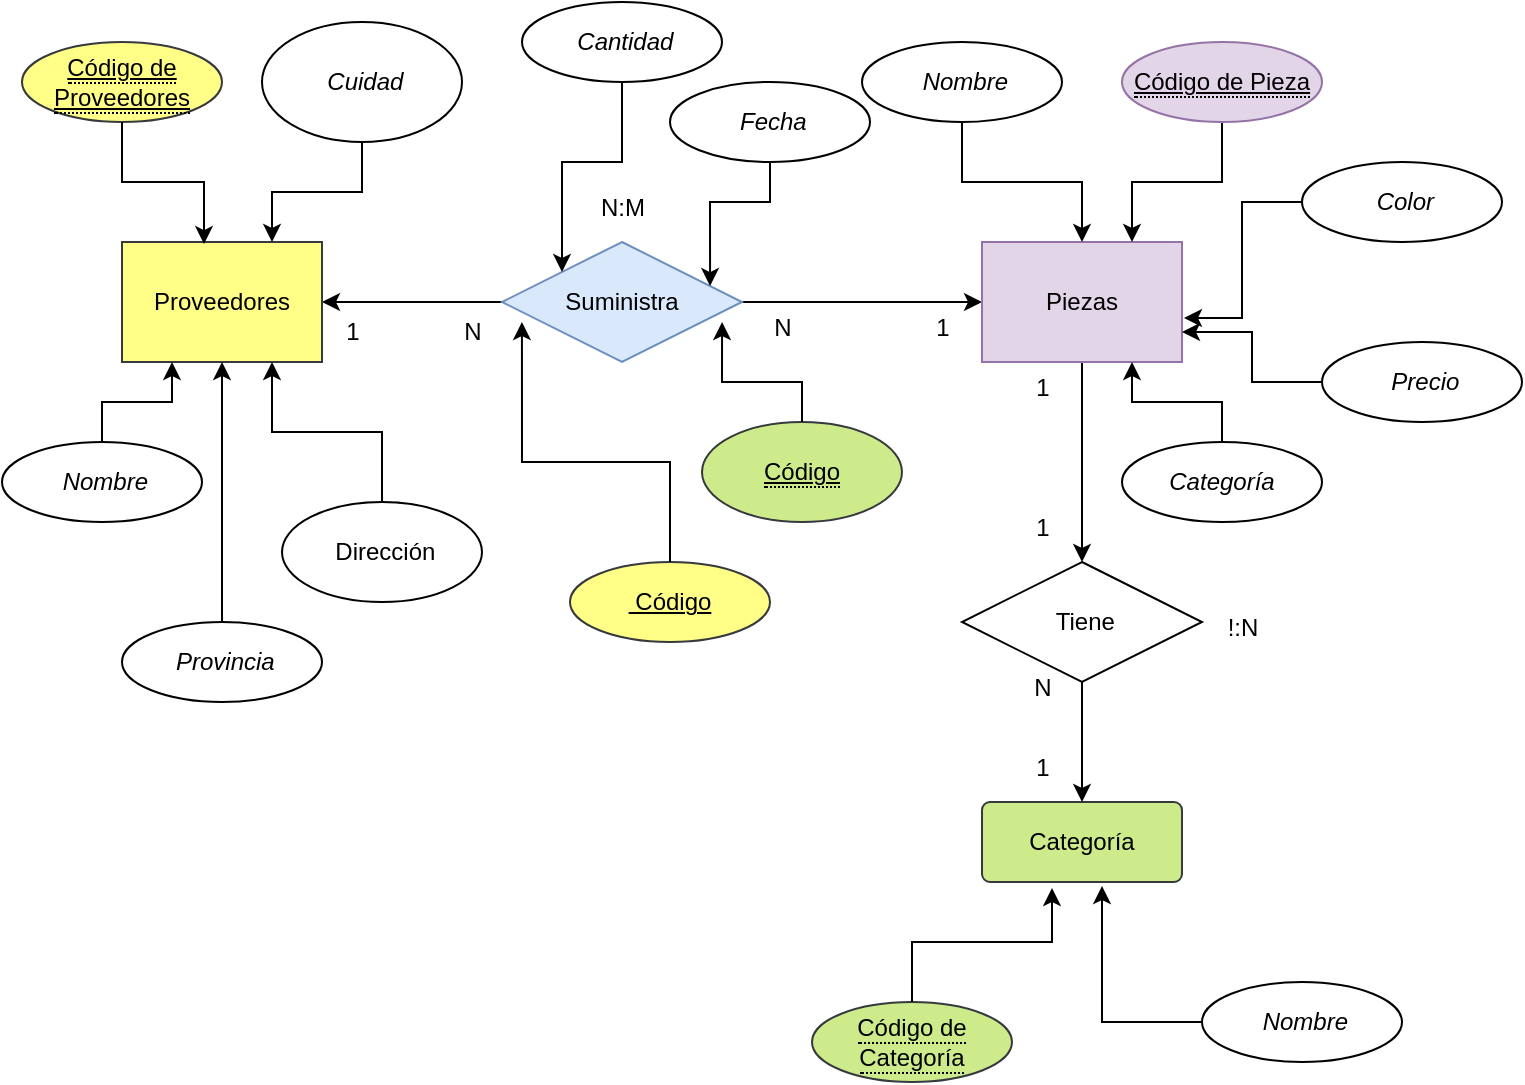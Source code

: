 <mxfile version="22.1.11" type="github">
  <diagram name="Página-1" id="-eLApka-o36wwXWw7jOx">
    <mxGraphModel dx="794" dy="564" grid="1" gridSize="10" guides="1" tooltips="1" connect="1" arrows="1" fold="1" page="1" pageScale="1" pageWidth="827" pageHeight="1169" math="0" shadow="0">
      <root>
        <mxCell id="0" />
        <mxCell id="1" parent="0" />
        <mxCell id="SS2V2fwyjj8lu55qieuH-25" style="edgeStyle=orthogonalEdgeStyle;rounded=0;orthogonalLoop=1;jettySize=auto;html=1;entryX=0;entryY=0.5;entryDx=0;entryDy=0;" edge="1" parent="1" source="SS2V2fwyjj8lu55qieuH-2" target="SS2V2fwyjj8lu55qieuH-7">
          <mxGeometry relative="1" as="geometry" />
        </mxCell>
        <mxCell id="SS2V2fwyjj8lu55qieuH-26" value="" style="edgeStyle=orthogonalEdgeStyle;rounded=0;orthogonalLoop=1;jettySize=auto;html=1;" edge="1" parent="1" source="SS2V2fwyjj8lu55qieuH-2" target="SS2V2fwyjj8lu55qieuH-6">
          <mxGeometry relative="1" as="geometry" />
        </mxCell>
        <mxCell id="SS2V2fwyjj8lu55qieuH-2" value="Suministra" style="shape=rhombus;perimeter=rhombusPerimeter;whiteSpace=wrap;html=1;align=center;fillColor=#dae8fc;strokeColor=#6c8ebf;" vertex="1" parent="1">
          <mxGeometry x="280" y="140" width="120" height="60" as="geometry" />
        </mxCell>
        <mxCell id="SS2V2fwyjj8lu55qieuH-4" value="&lt;i&gt;&amp;nbsp;Nombre&lt;/i&gt;" style="ellipse;whiteSpace=wrap;html=1;align=center;" vertex="1" parent="1">
          <mxGeometry x="630" y="510" width="100" height="40" as="geometry" />
        </mxCell>
        <mxCell id="SS2V2fwyjj8lu55qieuH-5" value="&lt;span style=&quot;border-bottom: 1px dotted&quot;&gt;Código de Categoría&lt;/span&gt;" style="ellipse;whiteSpace=wrap;html=1;align=center;fillColor=#cdeb8b;strokeColor=#36393d;" vertex="1" parent="1">
          <mxGeometry x="435" y="520" width="100" height="40" as="geometry" />
        </mxCell>
        <mxCell id="SS2V2fwyjj8lu55qieuH-6" value="Proveedores" style="whiteSpace=wrap;html=1;align=center;fillColor=#ffff88;strokeColor=#36393d;" vertex="1" parent="1">
          <mxGeometry x="90" y="140" width="100" height="60" as="geometry" />
        </mxCell>
        <mxCell id="SS2V2fwyjj8lu55qieuH-91" style="edgeStyle=orthogonalEdgeStyle;rounded=0;orthogonalLoop=1;jettySize=auto;html=1;entryX=0.5;entryY=0;entryDx=0;entryDy=0;" edge="1" parent="1" source="SS2V2fwyjj8lu55qieuH-7" target="SS2V2fwyjj8lu55qieuH-88">
          <mxGeometry relative="1" as="geometry" />
        </mxCell>
        <mxCell id="SS2V2fwyjj8lu55qieuH-7" value="Piezas" style="whiteSpace=wrap;html=1;align=center;fillColor=#e1d5e7;strokeColor=#9673a6;" vertex="1" parent="1">
          <mxGeometry x="520" y="140" width="100" height="60" as="geometry" />
        </mxCell>
        <mxCell id="SS2V2fwyjj8lu55qieuH-8" value="Categoría" style="rounded=1;arcSize=10;whiteSpace=wrap;html=1;align=center;fillColor=#cdeb8b;strokeColor=#36393d;" vertex="1" parent="1">
          <mxGeometry x="520" y="420" width="100" height="40" as="geometry" />
        </mxCell>
        <mxCell id="SS2V2fwyjj8lu55qieuH-28" style="edgeStyle=orthogonalEdgeStyle;rounded=0;orthogonalLoop=1;jettySize=auto;html=1;entryX=0.75;entryY=0;entryDx=0;entryDy=0;" edge="1" parent="1" source="SS2V2fwyjj8lu55qieuH-9" target="SS2V2fwyjj8lu55qieuH-7">
          <mxGeometry relative="1" as="geometry" />
        </mxCell>
        <mxCell id="SS2V2fwyjj8lu55qieuH-9" value="&lt;span style=&quot;border-bottom: 1px dotted&quot;&gt;&lt;u&gt;Código de Pieza&lt;/u&gt;&lt;/span&gt;" style="ellipse;whiteSpace=wrap;html=1;align=center;fillColor=#e1d5e7;strokeColor=#9673a6;" vertex="1" parent="1">
          <mxGeometry x="590" y="40" width="100" height="40" as="geometry" />
        </mxCell>
        <mxCell id="SS2V2fwyjj8lu55qieuH-27" style="edgeStyle=orthogonalEdgeStyle;rounded=0;orthogonalLoop=1;jettySize=auto;html=1;" edge="1" parent="1" source="SS2V2fwyjj8lu55qieuH-10" target="SS2V2fwyjj8lu55qieuH-7">
          <mxGeometry relative="1" as="geometry" />
        </mxCell>
        <mxCell id="SS2V2fwyjj8lu55qieuH-10" value="&lt;i&gt;&amp;nbsp;Nombre&lt;/i&gt;" style="ellipse;whiteSpace=wrap;html=1;align=center;" vertex="1" parent="1">
          <mxGeometry x="460" y="40" width="100" height="40" as="geometry" />
        </mxCell>
        <mxCell id="SS2V2fwyjj8lu55qieuH-52" style="edgeStyle=orthogonalEdgeStyle;rounded=0;orthogonalLoop=1;jettySize=auto;html=1;entryX=0.25;entryY=1;entryDx=0;entryDy=0;" edge="1" parent="1" source="SS2V2fwyjj8lu55qieuH-11" target="SS2V2fwyjj8lu55qieuH-6">
          <mxGeometry relative="1" as="geometry" />
        </mxCell>
        <mxCell id="SS2V2fwyjj8lu55qieuH-11" value="&amp;nbsp;&lt;i&gt;Nombre&lt;/i&gt;" style="ellipse;whiteSpace=wrap;html=1;align=center;" vertex="1" parent="1">
          <mxGeometry x="30" y="240" width="100" height="40" as="geometry" />
        </mxCell>
        <mxCell id="SS2V2fwyjj8lu55qieuH-45" style="edgeStyle=orthogonalEdgeStyle;rounded=0;orthogonalLoop=1;jettySize=auto;html=1;entryX=0.5;entryY=1;entryDx=0;entryDy=0;" edge="1" parent="1" source="SS2V2fwyjj8lu55qieuH-12" target="SS2V2fwyjj8lu55qieuH-6">
          <mxGeometry relative="1" as="geometry" />
        </mxCell>
        <mxCell id="SS2V2fwyjj8lu55qieuH-12" value="&lt;i&gt;&amp;nbsp;Provincia&lt;/i&gt;" style="ellipse;whiteSpace=wrap;html=1;align=center;" vertex="1" parent="1">
          <mxGeometry x="90" y="330" width="100" height="40" as="geometry" />
        </mxCell>
        <mxCell id="SS2V2fwyjj8lu55qieuH-13" value="&lt;span style=&quot;border-bottom: 1px dotted&quot;&gt;&lt;u&gt;Código de Proveedores&lt;/u&gt;&lt;/span&gt;" style="ellipse;whiteSpace=wrap;html=1;align=center;fillColor=#ffff88;strokeColor=#36393d;" vertex="1" parent="1">
          <mxGeometry x="40" y="40" width="100" height="40" as="geometry" />
        </mxCell>
        <mxCell id="SS2V2fwyjj8lu55qieuH-53" style="edgeStyle=orthogonalEdgeStyle;rounded=0;orthogonalLoop=1;jettySize=auto;html=1;entryX=0.75;entryY=0;entryDx=0;entryDy=0;" edge="1" parent="1" source="SS2V2fwyjj8lu55qieuH-14" target="SS2V2fwyjj8lu55qieuH-6">
          <mxGeometry relative="1" as="geometry" />
        </mxCell>
        <mxCell id="SS2V2fwyjj8lu55qieuH-14" value="&lt;i&gt;&amp;nbsp;Cuidad&lt;/i&gt;" style="ellipse;whiteSpace=wrap;html=1;align=center;" vertex="1" parent="1">
          <mxGeometry x="160" y="30" width="100" height="60" as="geometry" />
        </mxCell>
        <mxCell id="SS2V2fwyjj8lu55qieuH-15" value="&lt;i&gt;&amp;nbsp;Color&lt;/i&gt;" style="ellipse;whiteSpace=wrap;html=1;align=center;" vertex="1" parent="1">
          <mxGeometry x="680" y="100" width="100" height="40" as="geometry" />
        </mxCell>
        <mxCell id="SS2V2fwyjj8lu55qieuH-16" value="&lt;i&gt;&amp;nbsp;Fecha&lt;/i&gt;" style="ellipse;whiteSpace=wrap;html=1;align=center;" vertex="1" parent="1">
          <mxGeometry x="364" y="60" width="100" height="40" as="geometry" />
        </mxCell>
        <mxCell id="SS2V2fwyjj8lu55qieuH-31" style="edgeStyle=orthogonalEdgeStyle;rounded=0;orthogonalLoop=1;jettySize=auto;html=1;entryX=0.75;entryY=1;entryDx=0;entryDy=0;" edge="1" parent="1" source="SS2V2fwyjj8lu55qieuH-17" target="SS2V2fwyjj8lu55qieuH-7">
          <mxGeometry relative="1" as="geometry" />
        </mxCell>
        <mxCell id="SS2V2fwyjj8lu55qieuH-17" value="&lt;i&gt;Categoría&lt;/i&gt;" style="ellipse;whiteSpace=wrap;html=1;align=center;" vertex="1" parent="1">
          <mxGeometry x="590" y="240" width="100" height="40" as="geometry" />
        </mxCell>
        <mxCell id="SS2V2fwyjj8lu55qieuH-50" style="edgeStyle=orthogonalEdgeStyle;rounded=0;orthogonalLoop=1;jettySize=auto;html=1;entryX=0.75;entryY=1;entryDx=0;entryDy=0;" edge="1" parent="1" source="SS2V2fwyjj8lu55qieuH-19" target="SS2V2fwyjj8lu55qieuH-6">
          <mxGeometry relative="1" as="geometry" />
        </mxCell>
        <mxCell id="SS2V2fwyjj8lu55qieuH-19" value="&amp;nbsp;Dirección" style="ellipse;whiteSpace=wrap;html=1;align=center;" vertex="1" parent="1">
          <mxGeometry x="170" y="270" width="100" height="50" as="geometry" />
        </mxCell>
        <mxCell id="SS2V2fwyjj8lu55qieuH-74" style="edgeStyle=orthogonalEdgeStyle;rounded=0;orthogonalLoop=1;jettySize=auto;html=1;entryX=0;entryY=0;entryDx=0;entryDy=0;" edge="1" parent="1" source="SS2V2fwyjj8lu55qieuH-20" target="SS2V2fwyjj8lu55qieuH-2">
          <mxGeometry relative="1" as="geometry" />
        </mxCell>
        <mxCell id="SS2V2fwyjj8lu55qieuH-20" value="&lt;i&gt;&amp;nbsp;Cantidad&lt;/i&gt;" style="ellipse;whiteSpace=wrap;html=1;align=center;" vertex="1" parent="1">
          <mxGeometry x="290" y="20" width="100" height="40" as="geometry" />
        </mxCell>
        <mxCell id="SS2V2fwyjj8lu55qieuH-32" style="edgeStyle=orthogonalEdgeStyle;rounded=0;orthogonalLoop=1;jettySize=auto;html=1;entryX=1;entryY=0.75;entryDx=0;entryDy=0;" edge="1" parent="1" source="SS2V2fwyjj8lu55qieuH-21" target="SS2V2fwyjj8lu55qieuH-7">
          <mxGeometry relative="1" as="geometry" />
        </mxCell>
        <mxCell id="SS2V2fwyjj8lu55qieuH-21" value="&lt;i&gt;&amp;nbsp;Precio&lt;/i&gt;" style="ellipse;whiteSpace=wrap;html=1;align=center;" vertex="1" parent="1">
          <mxGeometry x="690" y="190" width="100" height="40" as="geometry" />
        </mxCell>
        <mxCell id="SS2V2fwyjj8lu55qieuH-30" style="edgeStyle=orthogonalEdgeStyle;rounded=0;orthogonalLoop=1;jettySize=auto;html=1;entryX=1.01;entryY=0.633;entryDx=0;entryDy=0;entryPerimeter=0;" edge="1" parent="1" source="SS2V2fwyjj8lu55qieuH-15" target="SS2V2fwyjj8lu55qieuH-7">
          <mxGeometry relative="1" as="geometry" />
        </mxCell>
        <mxCell id="SS2V2fwyjj8lu55qieuH-34" style="edgeStyle=orthogonalEdgeStyle;rounded=0;orthogonalLoop=1;jettySize=auto;html=1;entryX=0.6;entryY=1.05;entryDx=0;entryDy=0;entryPerimeter=0;" edge="1" parent="1" source="SS2V2fwyjj8lu55qieuH-4" target="SS2V2fwyjj8lu55qieuH-8">
          <mxGeometry relative="1" as="geometry" />
        </mxCell>
        <mxCell id="SS2V2fwyjj8lu55qieuH-35" style="edgeStyle=orthogonalEdgeStyle;rounded=0;orthogonalLoop=1;jettySize=auto;html=1;entryX=0.35;entryY=1.075;entryDx=0;entryDy=0;entryPerimeter=0;" edge="1" parent="1" source="SS2V2fwyjj8lu55qieuH-5" target="SS2V2fwyjj8lu55qieuH-8">
          <mxGeometry relative="1" as="geometry" />
        </mxCell>
        <mxCell id="SS2V2fwyjj8lu55qieuH-54" style="edgeStyle=orthogonalEdgeStyle;rounded=0;orthogonalLoop=1;jettySize=auto;html=1;entryX=0.41;entryY=0.017;entryDx=0;entryDy=0;entryPerimeter=0;" edge="1" parent="1" source="SS2V2fwyjj8lu55qieuH-13" target="SS2V2fwyjj8lu55qieuH-6">
          <mxGeometry relative="1" as="geometry" />
        </mxCell>
        <mxCell id="SS2V2fwyjj8lu55qieuH-55" value="&lt;span style=&quot;border-bottom: 1px dotted&quot;&gt;&lt;u&gt;Código&lt;/u&gt;&lt;/span&gt;" style="ellipse;whiteSpace=wrap;html=1;align=center;fillColor=#cdeb8b;strokeColor=#36393d;" vertex="1" parent="1">
          <mxGeometry x="380" y="230" width="100" height="50" as="geometry" />
        </mxCell>
        <mxCell id="SS2V2fwyjj8lu55qieuH-56" value="&lt;u&gt;&amp;nbsp;Código&lt;/u&gt;" style="ellipse;whiteSpace=wrap;html=1;align=center;fillColor=#ffff88;strokeColor=#36393d;" vertex="1" parent="1">
          <mxGeometry x="314" y="300" width="100" height="40" as="geometry" />
        </mxCell>
        <mxCell id="SS2V2fwyjj8lu55qieuH-60" style="edgeStyle=orthogonalEdgeStyle;rounded=0;orthogonalLoop=1;jettySize=auto;html=1;entryX=0.917;entryY=0.667;entryDx=0;entryDy=0;entryPerimeter=0;" edge="1" parent="1" source="SS2V2fwyjj8lu55qieuH-55" target="SS2V2fwyjj8lu55qieuH-2">
          <mxGeometry relative="1" as="geometry" />
        </mxCell>
        <mxCell id="SS2V2fwyjj8lu55qieuH-73" style="edgeStyle=orthogonalEdgeStyle;rounded=0;orthogonalLoop=1;jettySize=auto;html=1;entryX=0.083;entryY=0.667;entryDx=0;entryDy=0;entryPerimeter=0;" edge="1" parent="1" source="SS2V2fwyjj8lu55qieuH-56" target="SS2V2fwyjj8lu55qieuH-2">
          <mxGeometry relative="1" as="geometry" />
        </mxCell>
        <mxCell id="SS2V2fwyjj8lu55qieuH-76" style="edgeStyle=orthogonalEdgeStyle;rounded=0;orthogonalLoop=1;jettySize=auto;html=1;entryX=0.867;entryY=0.367;entryDx=0;entryDy=0;entryPerimeter=0;" edge="1" parent="1" source="SS2V2fwyjj8lu55qieuH-16" target="SS2V2fwyjj8lu55qieuH-2">
          <mxGeometry relative="1" as="geometry" />
        </mxCell>
        <mxCell id="SS2V2fwyjj8lu55qieuH-77" value="1" style="text;html=1;align=center;verticalAlign=middle;resizable=0;points=[];autosize=1;strokeColor=none;fillColor=none;" vertex="1" parent="1">
          <mxGeometry x="190" y="170" width="30" height="30" as="geometry" />
        </mxCell>
        <mxCell id="SS2V2fwyjj8lu55qieuH-78" value="N" style="text;html=1;align=center;verticalAlign=middle;resizable=0;points=[];autosize=1;strokeColor=none;fillColor=none;" vertex="1" parent="1">
          <mxGeometry x="250" y="170" width="30" height="30" as="geometry" />
        </mxCell>
        <mxCell id="SS2V2fwyjj8lu55qieuH-79" value="N:M" style="text;html=1;align=center;verticalAlign=middle;resizable=0;points=[];autosize=1;strokeColor=none;fillColor=none;" vertex="1" parent="1">
          <mxGeometry x="315" y="108" width="50" height="30" as="geometry" />
        </mxCell>
        <mxCell id="SS2V2fwyjj8lu55qieuH-83" value="N" style="text;html=1;align=center;verticalAlign=middle;resizable=0;points=[];autosize=1;strokeColor=none;fillColor=none;" vertex="1" parent="1">
          <mxGeometry x="405" y="168" width="30" height="30" as="geometry" />
        </mxCell>
        <mxCell id="SS2V2fwyjj8lu55qieuH-84" value="1" style="text;html=1;align=center;verticalAlign=middle;resizable=0;points=[];autosize=1;strokeColor=none;fillColor=none;" vertex="1" parent="1">
          <mxGeometry x="485" y="168" width="30" height="30" as="geometry" />
        </mxCell>
        <mxCell id="SS2V2fwyjj8lu55qieuH-89" style="edgeStyle=orthogonalEdgeStyle;rounded=0;orthogonalLoop=1;jettySize=auto;html=1;entryX=0.5;entryY=0;entryDx=0;entryDy=0;" edge="1" parent="1" source="SS2V2fwyjj8lu55qieuH-88" target="SS2V2fwyjj8lu55qieuH-8">
          <mxGeometry relative="1" as="geometry" />
        </mxCell>
        <mxCell id="SS2V2fwyjj8lu55qieuH-88" value="&amp;nbsp;Tiene" style="shape=rhombus;perimeter=rhombusPerimeter;whiteSpace=wrap;html=1;align=center;" vertex="1" parent="1">
          <mxGeometry x="510" y="300" width="120" height="60" as="geometry" />
        </mxCell>
        <mxCell id="SS2V2fwyjj8lu55qieuH-93" value="1" style="text;html=1;align=center;verticalAlign=middle;resizable=0;points=[];autosize=1;strokeColor=none;fillColor=none;" vertex="1" parent="1">
          <mxGeometry x="535" y="198" width="30" height="30" as="geometry" />
        </mxCell>
        <mxCell id="SS2V2fwyjj8lu55qieuH-94" value="1" style="text;html=1;align=center;verticalAlign=middle;resizable=0;points=[];autosize=1;strokeColor=none;fillColor=none;" vertex="1" parent="1">
          <mxGeometry x="535" y="268" width="30" height="30" as="geometry" />
        </mxCell>
        <mxCell id="SS2V2fwyjj8lu55qieuH-95" value="N" style="text;html=1;align=center;verticalAlign=middle;resizable=0;points=[];autosize=1;strokeColor=none;fillColor=none;" vertex="1" parent="1">
          <mxGeometry x="535" y="348" width="30" height="30" as="geometry" />
        </mxCell>
        <mxCell id="SS2V2fwyjj8lu55qieuH-96" value="1" style="text;html=1;align=center;verticalAlign=middle;resizable=0;points=[];autosize=1;strokeColor=none;fillColor=none;" vertex="1" parent="1">
          <mxGeometry x="535" y="388" width="30" height="30" as="geometry" />
        </mxCell>
        <mxCell id="SS2V2fwyjj8lu55qieuH-97" value="!:N" style="text;html=1;align=center;verticalAlign=middle;resizable=0;points=[];autosize=1;strokeColor=none;fillColor=none;" vertex="1" parent="1">
          <mxGeometry x="630" y="318" width="40" height="30" as="geometry" />
        </mxCell>
      </root>
    </mxGraphModel>
  </diagram>
</mxfile>
